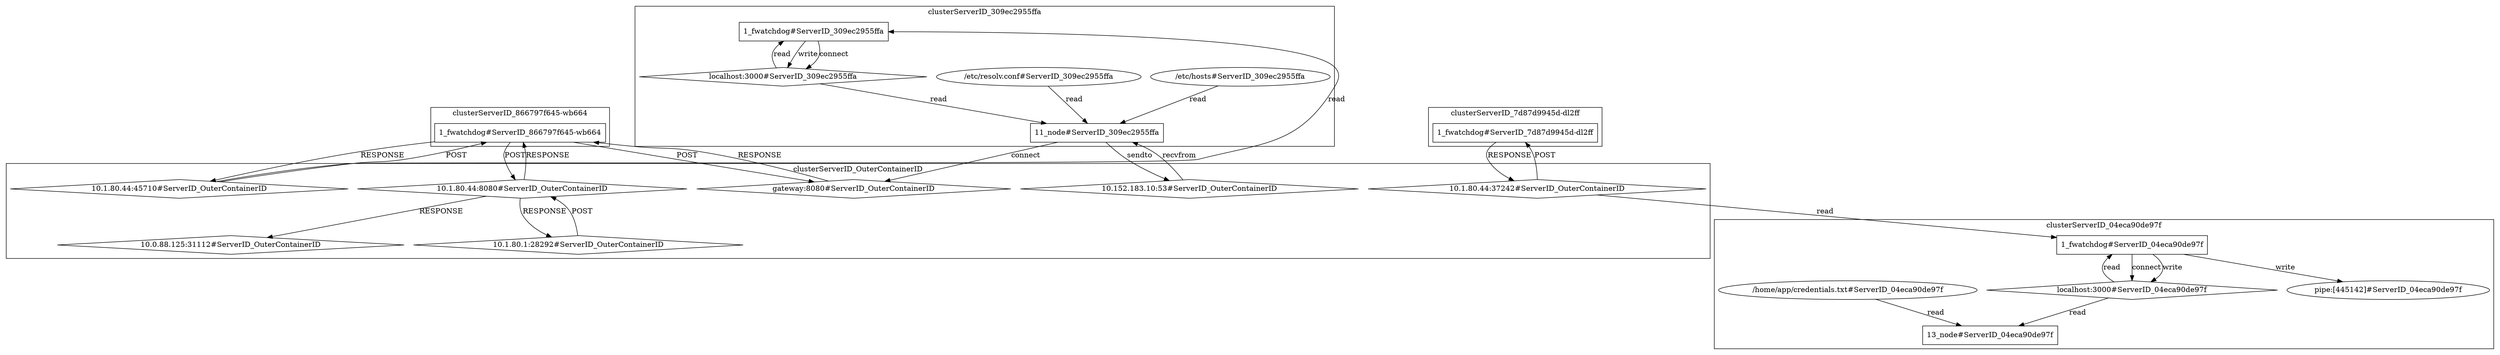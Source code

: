 digraph G {
	"1_fwatchdog#ServerID_866797f645-wb664"->"10.1.80.44:45710#ServerID_OuterContainerID"[ label="RESPONSE" ];
	"1_fwatchdog#ServerID_7d87d9945d-dl2ff"->"10.1.80.44:37242#ServerID_OuterContainerID"[ label="RESPONSE" ];
	"10.1.80.44:37242#ServerID_OuterContainerID"->"1_fwatchdog#ServerID_7d87d9945d-dl2ff"[ label="POST" ];
	"10.1.80.44:45710#ServerID_OuterContainerID"->"1_fwatchdog#ServerID_866797f645-wb664"[ label="POST" ];
	"1_fwatchdog#ServerID_309ec2955ffa"->"localhost:3000#ServerID_309ec2955ffa"[ label="write" ];
	"gateway:8080#ServerID_OuterContainerID"->"1_fwatchdog#ServerID_866797f645-wb664"[ label="RESPONSE" ];
	"1_fwatchdog#ServerID_866797f645-wb664"->"10.1.80.44:8080#ServerID_OuterContainerID"[ label="POST" ];
	"10.1.80.44:8080#ServerID_OuterContainerID"->"1_fwatchdog#ServerID_866797f645-wb664"[ label="RESPONSE" ];
	"1_fwatchdog#ServerID_866797f645-wb664"->"gateway:8080#ServerID_OuterContainerID"[ label="POST" ];
	"1_fwatchdog#ServerID_309ec2955ffa"->"localhost:3000#ServerID_309ec2955ffa"[ label="connect" ];
	"localhost:3000#ServerID_309ec2955ffa"->"1_fwatchdog#ServerID_309ec2955ffa"[ label="read" ];
	"10.1.80.44:45710#ServerID_OuterContainerID"->"1_fwatchdog#ServerID_309ec2955ffa"[ label="read" ];
	"localhost:3000#ServerID_309ec2955ffa"->"11_node#ServerID_309ec2955ffa"[ label="read" ];
	"/etc/hosts#ServerID_309ec2955ffa"->"11_node#ServerID_309ec2955ffa"[ label="read" ];
	"/etc/resolv.conf#ServerID_309ec2955ffa"->"11_node#ServerID_309ec2955ffa"[ label="read" ];
	"11_node#ServerID_309ec2955ffa"->"10.152.183.10:53#ServerID_OuterContainerID"[ label="sendto" ];
	"10.152.183.10:53#ServerID_OuterContainerID"->"11_node#ServerID_309ec2955ffa"[ label="recvfrom" ];
	"11_node#ServerID_309ec2955ffa"->"gateway:8080#ServerID_OuterContainerID"[ label="connect" ];
	"10.1.80.44:37242#ServerID_OuterContainerID"->"1_fwatchdog#ServerID_04eca90de97f"[ label="read" ];
	"localhost:3000#ServerID_04eca90de97f"->"1_fwatchdog#ServerID_04eca90de97f"[ label="read" ];
	"1_fwatchdog#ServerID_04eca90de97f"->"localhost:3000#ServerID_04eca90de97f"[ label="connect" ];
	"localhost:3000#ServerID_04eca90de97f"->"13_node#ServerID_04eca90de97f"[ label="read" ];
	"1_fwatchdog#ServerID_04eca90de97f"->"localhost:3000#ServerID_04eca90de97f"[ label="write" ];
	"/home/app/credentials.txt#ServerID_04eca90de97f"->"13_node#ServerID_04eca90de97f"[ label="read" ];
	"1_fwatchdog#ServerID_04eca90de97f"->"pipe:[445142]#ServerID_04eca90de97f"[ label="write" ];
	"10.1.80.44:8080#ServerID_OuterContainerID"->"10.1.80.1:28292#ServerID_OuterContainerID"[ label="RESPONSE" ];
	"10.1.80.1:28292#ServerID_OuterContainerID"->"10.1.80.44:8080#ServerID_OuterContainerID"[ label="POST" ];
	"10.1.80.44:8080#ServerID_OuterContainerID"->"10.0.88.125:31112#ServerID_OuterContainerID"[ label="RESPONSE" ];
	subgraph "clusterServerID_04eca90de97f" {
	label="clusterServerID_04eca90de97f";
	"/home/app/credentials.txt#ServerID_04eca90de97f" [ shape=ellipse ];
	"13_node#ServerID_04eca90de97f" [ shape=box ];
	"1_fwatchdog#ServerID_04eca90de97f" [ shape=box ];
	"localhost:3000#ServerID_04eca90de97f" [ shape=diamond ];
	"pipe:[445142]#ServerID_04eca90de97f" [ shape=ellipse ];

}
;
	subgraph "clusterServerID_309ec2955ffa" {
	label="clusterServerID_309ec2955ffa";
	"/etc/hosts#ServerID_309ec2955ffa" [ shape=ellipse ];
	"/etc/resolv.conf#ServerID_309ec2955ffa" [ shape=ellipse ];
	"11_node#ServerID_309ec2955ffa" [ shape=box ];
	"1_fwatchdog#ServerID_309ec2955ffa" [ shape=box ];
	"localhost:3000#ServerID_309ec2955ffa" [ shape=diamond ];

}
;
	subgraph "clusterServerID_7d87d9945d-dl2ff" {
	label="clusterServerID_7d87d9945d-dl2ff";
	"1_fwatchdog#ServerID_7d87d9945d-dl2ff" [ shape=box ];

}
;
	subgraph "clusterServerID_866797f645-wb664" {
	label="clusterServerID_866797f645-wb664";
	"1_fwatchdog#ServerID_866797f645-wb664" [ shape=box ];

}
;
	subgraph "clusterServerID_OuterContainerID" {
	label="clusterServerID_OuterContainerID";
	"10.0.88.125:31112#ServerID_OuterContainerID" [ shape=diamond ];
	"10.1.80.1:28292#ServerID_OuterContainerID" [ shape=diamond ];
	"10.1.80.44:37242#ServerID_OuterContainerID" [ shape=diamond ];
	"10.1.80.44:45710#ServerID_OuterContainerID" [ shape=diamond ];
	"10.1.80.44:8080#ServerID_OuterContainerID" [ shape=diamond ];
	"10.152.183.10:53#ServerID_OuterContainerID" [ shape=diamond ];
	"gateway:8080#ServerID_OuterContainerID" [ shape=diamond ];

}
;

}
